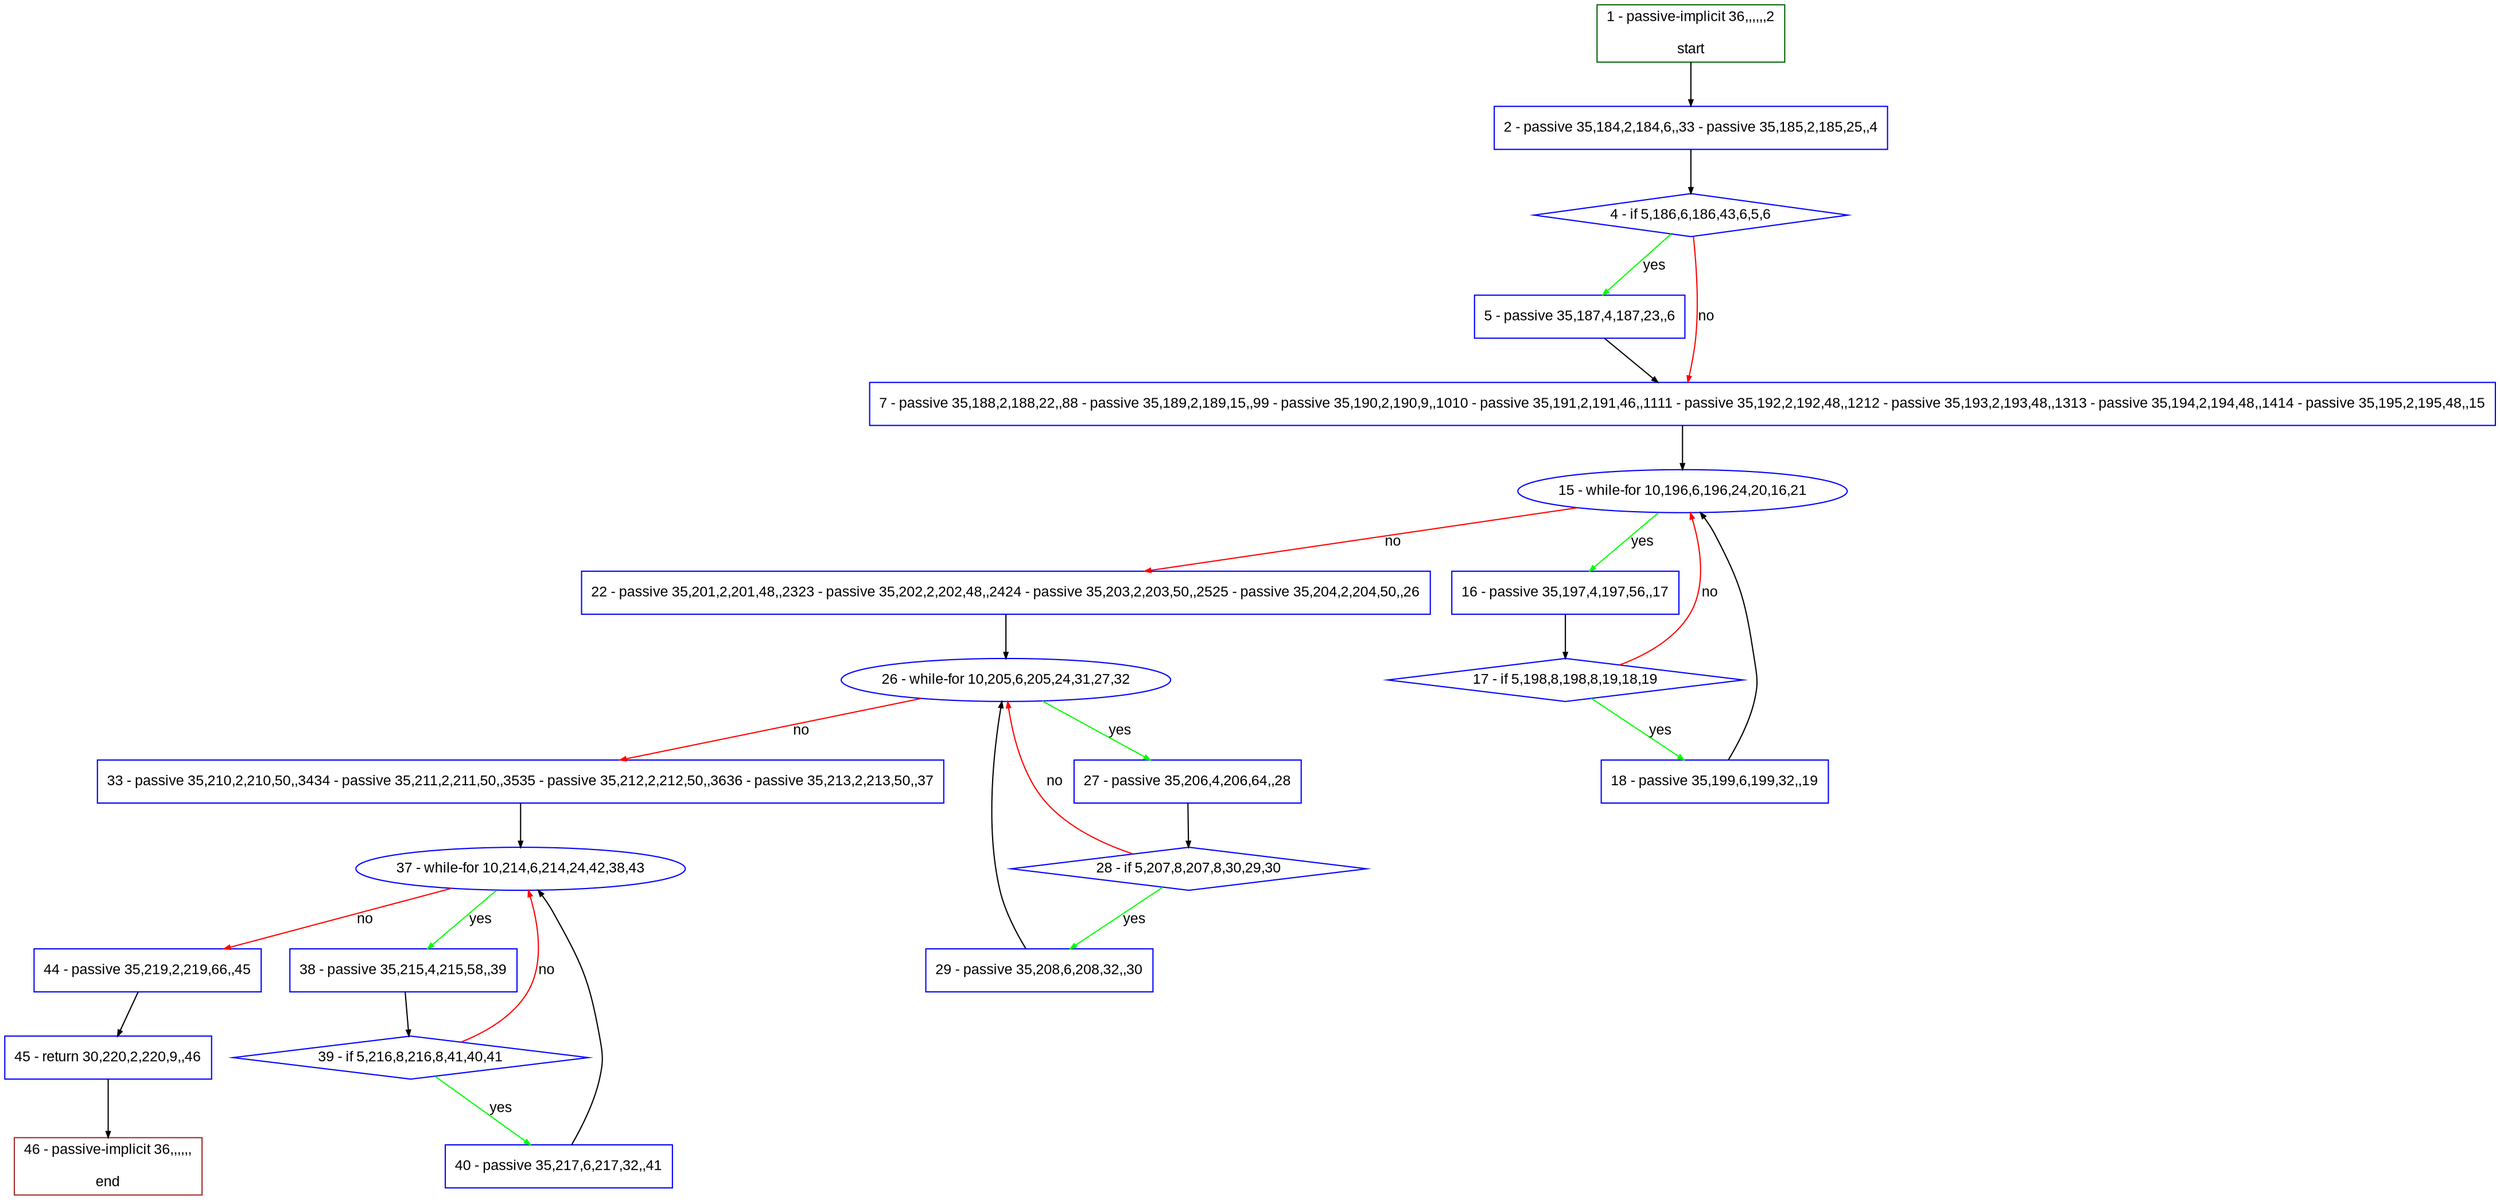 digraph "" {
  graph [pack="true", label="", fontsize="12", packmode="clust", fontname="Arial", fillcolor="#FFFFCC", bgcolor="white", style="rounded,filled", compound="true"];
  node [node_initialized="no", label="", color="grey", fontsize="12", fillcolor="white", fontname="Arial", style="filled", shape="rectangle", compound="true", fixedsize="false"];
  edge [fontcolor="black", arrowhead="normal", arrowtail="none", arrowsize="0.5", ltail="", label="", color="black", fontsize="12", lhead="", fontname="Arial", dir="forward", compound="true"];
  __N1 [label="2 - passive 35,184,2,184,6,,33 - passive 35,185,2,185,25,,4", color="#0000ff", fillcolor="#ffffff", style="filled", shape="box"];
  __N2 [label="1 - passive-implicit 36,,,,,,2\n\nstart", color="#006400", fillcolor="#ffffff", style="filled", shape="box"];
  __N3 [label="4 - if 5,186,6,186,43,6,5,6", color="#0000ff", fillcolor="#ffffff", style="filled", shape="diamond"];
  __N4 [label="5 - passive 35,187,4,187,23,,6", color="#0000ff", fillcolor="#ffffff", style="filled", shape="box"];
  __N5 [label="7 - passive 35,188,2,188,22,,88 - passive 35,189,2,189,15,,99 - passive 35,190,2,190,9,,1010 - passive 35,191,2,191,46,,1111 - passive 35,192,2,192,48,,1212 - passive 35,193,2,193,48,,1313 - passive 35,194,2,194,48,,1414 - passive 35,195,2,195,48,,15", color="#0000ff", fillcolor="#ffffff", style="filled", shape="box"];
  __N6 [label="15 - while-for 10,196,6,196,24,20,16,21", color="#0000ff", fillcolor="#ffffff", style="filled", shape="oval"];
  __N7 [label="16 - passive 35,197,4,197,56,,17", color="#0000ff", fillcolor="#ffffff", style="filled", shape="box"];
  __N8 [label="22 - passive 35,201,2,201,48,,2323 - passive 35,202,2,202,48,,2424 - passive 35,203,2,203,50,,2525 - passive 35,204,2,204,50,,26", color="#0000ff", fillcolor="#ffffff", style="filled", shape="box"];
  __N9 [label="17 - if 5,198,8,198,8,19,18,19", color="#0000ff", fillcolor="#ffffff", style="filled", shape="diamond"];
  __N10 [label="18 - passive 35,199,6,199,32,,19", color="#0000ff", fillcolor="#ffffff", style="filled", shape="box"];
  __N11 [label="26 - while-for 10,205,6,205,24,31,27,32", color="#0000ff", fillcolor="#ffffff", style="filled", shape="oval"];
  __N12 [label="27 - passive 35,206,4,206,64,,28", color="#0000ff", fillcolor="#ffffff", style="filled", shape="box"];
  __N13 [label="33 - passive 35,210,2,210,50,,3434 - passive 35,211,2,211,50,,3535 - passive 35,212,2,212,50,,3636 - passive 35,213,2,213,50,,37", color="#0000ff", fillcolor="#ffffff", style="filled", shape="box"];
  __N14 [label="28 - if 5,207,8,207,8,30,29,30", color="#0000ff", fillcolor="#ffffff", style="filled", shape="diamond"];
  __N15 [label="29 - passive 35,208,6,208,32,,30", color="#0000ff", fillcolor="#ffffff", style="filled", shape="box"];
  __N16 [label="37 - while-for 10,214,6,214,24,42,38,43", color="#0000ff", fillcolor="#ffffff", style="filled", shape="oval"];
  __N17 [label="38 - passive 35,215,4,215,58,,39", color="#0000ff", fillcolor="#ffffff", style="filled", shape="box"];
  __N18 [label="44 - passive 35,219,2,219,66,,45", color="#0000ff", fillcolor="#ffffff", style="filled", shape="box"];
  __N19 [label="39 - if 5,216,8,216,8,41,40,41", color="#0000ff", fillcolor="#ffffff", style="filled", shape="diamond"];
  __N20 [label="40 - passive 35,217,6,217,32,,41", color="#0000ff", fillcolor="#ffffff", style="filled", shape="box"];
  __N21 [label="45 - return 30,220,2,220,9,,46", color="#0000ff", fillcolor="#ffffff", style="filled", shape="box"];
  __N22 [label="46 - passive-implicit 36,,,,,,\n\nend", color="#a52a2a", fillcolor="#ffffff", style="filled", shape="box"];
  __N2 -> __N1 [arrowhead="normal", arrowtail="none", color="#000000", label="", dir="forward"];
  __N1 -> __N3 [arrowhead="normal", arrowtail="none", color="#000000", label="", dir="forward"];
  __N3 -> __N4 [arrowhead="normal", arrowtail="none", color="#00ff00", label="yes", dir="forward"];
  __N3 -> __N5 [arrowhead="normal", arrowtail="none", color="#ff0000", label="no", dir="forward"];
  __N4 -> __N5 [arrowhead="normal", arrowtail="none", color="#000000", label="", dir="forward"];
  __N5 -> __N6 [arrowhead="normal", arrowtail="none", color="#000000", label="", dir="forward"];
  __N6 -> __N7 [arrowhead="normal", arrowtail="none", color="#00ff00", label="yes", dir="forward"];
  __N6 -> __N8 [arrowhead="normal", arrowtail="none", color="#ff0000", label="no", dir="forward"];
  __N7 -> __N9 [arrowhead="normal", arrowtail="none", color="#000000", label="", dir="forward"];
  __N9 -> __N6 [arrowhead="normal", arrowtail="none", color="#ff0000", label="no", dir="forward"];
  __N9 -> __N10 [arrowhead="normal", arrowtail="none", color="#00ff00", label="yes", dir="forward"];
  __N10 -> __N6 [arrowhead="normal", arrowtail="none", color="#000000", label="", dir="forward"];
  __N8 -> __N11 [arrowhead="normal", arrowtail="none", color="#000000", label="", dir="forward"];
  __N11 -> __N12 [arrowhead="normal", arrowtail="none", color="#00ff00", label="yes", dir="forward"];
  __N11 -> __N13 [arrowhead="normal", arrowtail="none", color="#ff0000", label="no", dir="forward"];
  __N12 -> __N14 [arrowhead="normal", arrowtail="none", color="#000000", label="", dir="forward"];
  __N14 -> __N11 [arrowhead="normal", arrowtail="none", color="#ff0000", label="no", dir="forward"];
  __N14 -> __N15 [arrowhead="normal", arrowtail="none", color="#00ff00", label="yes", dir="forward"];
  __N15 -> __N11 [arrowhead="normal", arrowtail="none", color="#000000", label="", dir="forward"];
  __N13 -> __N16 [arrowhead="normal", arrowtail="none", color="#000000", label="", dir="forward"];
  __N16 -> __N17 [arrowhead="normal", arrowtail="none", color="#00ff00", label="yes", dir="forward"];
  __N16 -> __N18 [arrowhead="normal", arrowtail="none", color="#ff0000", label="no", dir="forward"];
  __N17 -> __N19 [arrowhead="normal", arrowtail="none", color="#000000", label="", dir="forward"];
  __N19 -> __N16 [arrowhead="normal", arrowtail="none", color="#ff0000", label="no", dir="forward"];
  __N19 -> __N20 [arrowhead="normal", arrowtail="none", color="#00ff00", label="yes", dir="forward"];
  __N20 -> __N16 [arrowhead="normal", arrowtail="none", color="#000000", label="", dir="forward"];
  __N18 -> __N21 [arrowhead="normal", arrowtail="none", color="#000000", label="", dir="forward"];
  __N21 -> __N22 [arrowhead="normal", arrowtail="none", color="#000000", label="", dir="forward"];
}
